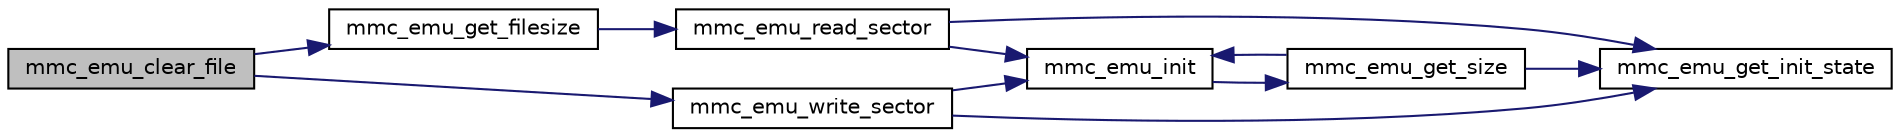 digraph G
{
  edge [fontname="Helvetica",fontsize="10",labelfontname="Helvetica",labelfontsize="10"];
  node [fontname="Helvetica",fontsize="10",shape=record];
  rankdir="LR";
  Node1 [label="mmc_emu_clear_file",height=0.2,width=0.4,color="black", fillcolor="grey75", style="filled" fontcolor="black"];
  Node1 -> Node2 [color="midnightblue",fontsize="10",style="solid",fontname="Helvetica"];
  Node2 [label="mmc_emu_get_filesize",height=0.2,width=0.4,color="black", fillcolor="white", style="filled",URL="$mmc-emu_8h.html#af67c266cc616cbff8381b363cad2e274"];
  Node2 -> Node3 [color="midnightblue",fontsize="10",style="solid",fontname="Helvetica"];
  Node3 [label="mmc_emu_read_sector",height=0.2,width=0.4,color="black", fillcolor="white", style="filled",URL="$mmc-emu_8h.html#a9d15df2f3ea11d22f9c8a316e1fad965"];
  Node3 -> Node4 [color="midnightblue",fontsize="10",style="solid",fontname="Helvetica"];
  Node4 [label="mmc_emu_get_init_state",height=0.2,width=0.4,color="black", fillcolor="white", style="filled",URL="$mmc-emu_8h.html#a9713f38ad215f9fa39949a6f068f2b7d"];
  Node3 -> Node5 [color="midnightblue",fontsize="10",style="solid",fontname="Helvetica"];
  Node5 [label="mmc_emu_init",height=0.2,width=0.4,color="black", fillcolor="white", style="filled",URL="$mmc-emu_8h.html#ab4fc9f8caf4c79352cb259ef70b06d38"];
  Node5 -> Node6 [color="midnightblue",fontsize="10",style="solid",fontname="Helvetica"];
  Node6 [label="mmc_emu_get_size",height=0.2,width=0.4,color="black", fillcolor="white", style="filled",URL="$mmc-emu_8h.html#a4210b74e60ef7cd34612dadb6a197090"];
  Node6 -> Node4 [color="midnightblue",fontsize="10",style="solid",fontname="Helvetica"];
  Node6 -> Node5 [color="midnightblue",fontsize="10",style="solid",fontname="Helvetica"];
  Node1 -> Node7 [color="midnightblue",fontsize="10",style="solid",fontname="Helvetica"];
  Node7 [label="mmc_emu_write_sector",height=0.2,width=0.4,color="black", fillcolor="white", style="filled",URL="$mmc-emu_8h.html#aed8e37da5218bc86881ddc1474ac7c43"];
  Node7 -> Node4 [color="midnightblue",fontsize="10",style="solid",fontname="Helvetica"];
  Node7 -> Node5 [color="midnightblue",fontsize="10",style="solid",fontname="Helvetica"];
}
